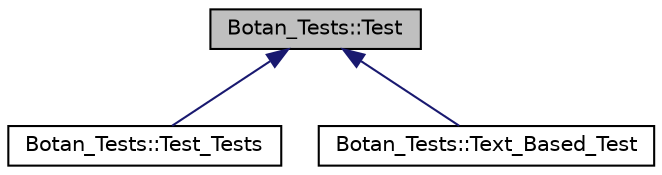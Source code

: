 digraph "Botan_Tests::Test"
{
  edge [fontname="Helvetica",fontsize="10",labelfontname="Helvetica",labelfontsize="10"];
  node [fontname="Helvetica",fontsize="10",shape=record];
  Node0 [label="Botan_Tests::Test",height=0.2,width=0.4,color="black", fillcolor="grey75", style="filled", fontcolor="black"];
  Node0 -> Node1 [dir="back",color="midnightblue",fontsize="10",style="solid",fontname="Helvetica"];
  Node1 [label="Botan_Tests::Test_Tests",height=0.2,width=0.4,color="black", fillcolor="white", style="filled",URL="$class_botan___tests_1_1_test___tests.html"];
  Node0 -> Node2 [dir="back",color="midnightblue",fontsize="10",style="solid",fontname="Helvetica"];
  Node2 [label="Botan_Tests::Text_Based_Test",height=0.2,width=0.4,color="black", fillcolor="white", style="filled",URL="$class_botan___tests_1_1_text___based___test.html"];
}
